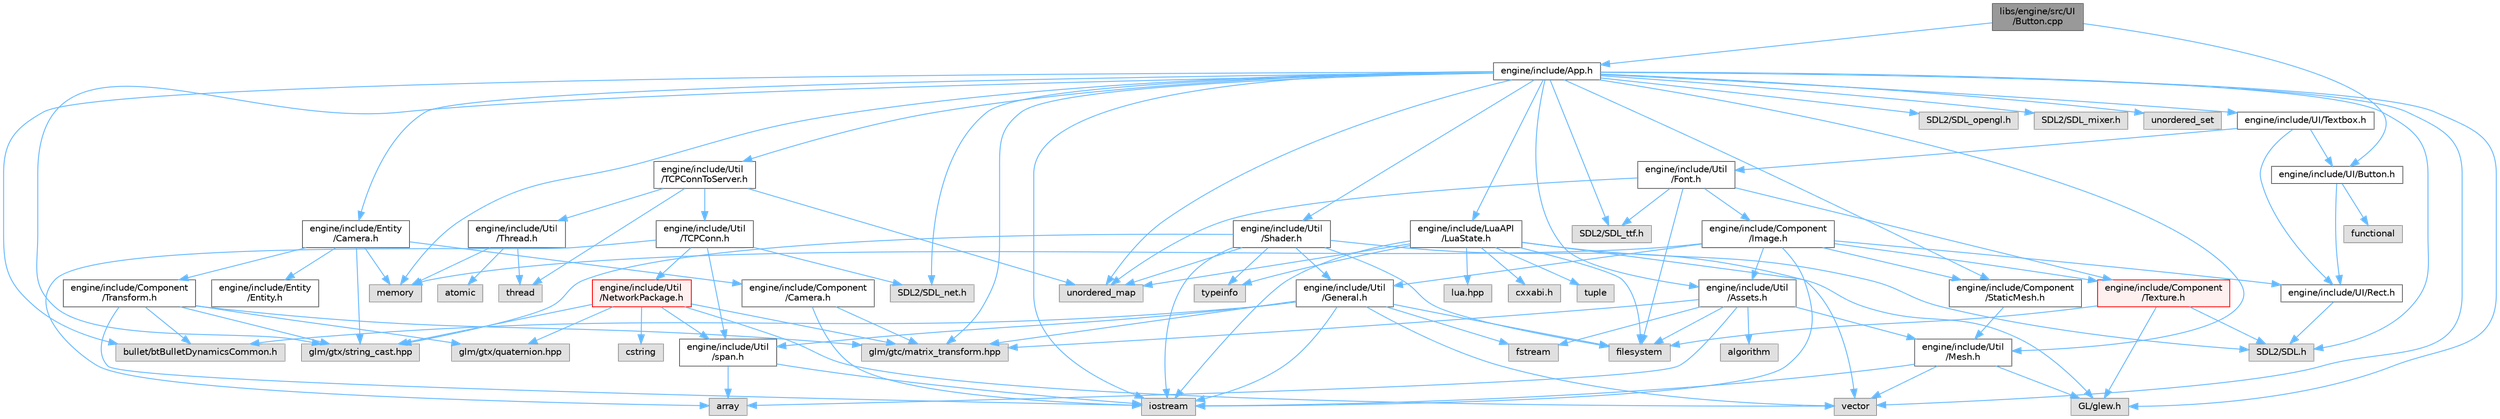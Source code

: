 digraph "libs/engine/src/UI/Button.cpp"
{
 // LATEX_PDF_SIZE
  bgcolor="transparent";
  edge [fontname=Helvetica,fontsize=10,labelfontname=Helvetica,labelfontsize=10];
  node [fontname=Helvetica,fontsize=10,shape=box,height=0.2,width=0.4];
  Node1 [label="libs/engine/src/UI\l/Button.cpp",height=0.2,width=0.4,color="gray40", fillcolor="grey60", style="filled", fontcolor="black",tooltip=" "];
  Node1 -> Node2 [color="steelblue1",style="solid"];
  Node2 [label="engine/include/UI/Button.h",height=0.2,width=0.4,color="grey40", fillcolor="white", style="filled",URL="$_button_8h.html",tooltip=" "];
  Node2 -> Node3 [color="steelblue1",style="solid"];
  Node3 [label="functional",height=0.2,width=0.4,color="grey60", fillcolor="#E0E0E0", style="filled",tooltip=" "];
  Node2 -> Node4 [color="steelblue1",style="solid"];
  Node4 [label="engine/include/UI/Rect.h",height=0.2,width=0.4,color="grey40", fillcolor="white", style="filled",URL="$_rect_8h.html",tooltip=" "];
  Node4 -> Node5 [color="steelblue1",style="solid"];
  Node5 [label="SDL2/SDL.h",height=0.2,width=0.4,color="grey60", fillcolor="#E0E0E0", style="filled",tooltip=" "];
  Node1 -> Node6 [color="steelblue1",style="solid"];
  Node6 [label="engine/include/App.h",height=0.2,width=0.4,color="grey40", fillcolor="white", style="filled",URL="$_app_8h.html",tooltip=" "];
  Node6 -> Node7 [color="steelblue1",style="solid"];
  Node7 [label="iostream",height=0.2,width=0.4,color="grey60", fillcolor="#E0E0E0", style="filled",tooltip=" "];
  Node6 -> Node8 [color="steelblue1",style="solid"];
  Node8 [label="engine/include/Entity\l/Camera.h",height=0.2,width=0.4,color="grey40", fillcolor="white", style="filled",URL="$_entity_2_camera_8h.html",tooltip=" "];
  Node8 -> Node9 [color="steelblue1",style="solid"];
  Node9 [label="memory",height=0.2,width=0.4,color="grey60", fillcolor="#E0E0E0", style="filled",tooltip=" "];
  Node8 -> Node10 [color="steelblue1",style="solid"];
  Node10 [label="engine/include/Entity\l/Entity.h",height=0.2,width=0.4,color="grey40", fillcolor="white", style="filled",URL="$_entity_8h.html",tooltip=" "];
  Node8 -> Node11 [color="steelblue1",style="solid"];
  Node11 [label="engine/include/Component\l/Camera.h",height=0.2,width=0.4,color="grey40", fillcolor="white", style="filled",URL="$_component_2_camera_8h.html",tooltip=" "];
  Node11 -> Node12 [color="steelblue1",style="solid"];
  Node12 [label="glm/gtc/matrix_transform.hpp",height=0.2,width=0.4,color="grey60", fillcolor="#E0E0E0", style="filled",tooltip=" "];
  Node11 -> Node7 [color="steelblue1",style="solid"];
  Node8 -> Node13 [color="steelblue1",style="solid"];
  Node13 [label="engine/include/Component\l/Transform.h",height=0.2,width=0.4,color="grey40", fillcolor="white", style="filled",URL="$_transform_8h.html",tooltip=" "];
  Node13 -> Node12 [color="steelblue1",style="solid"];
  Node13 -> Node14 [color="steelblue1",style="solid"];
  Node14 [label="glm/gtx/string_cast.hpp",height=0.2,width=0.4,color="grey60", fillcolor="#E0E0E0", style="filled",tooltip=" "];
  Node13 -> Node15 [color="steelblue1",style="solid"];
  Node15 [label="glm/gtx/quaternion.hpp",height=0.2,width=0.4,color="grey60", fillcolor="#E0E0E0", style="filled",tooltip=" "];
  Node13 -> Node7 [color="steelblue1",style="solid"];
  Node13 -> Node16 [color="steelblue1",style="solid"];
  Node16 [label="bullet/btBulletDynamicsCommon.h",height=0.2,width=0.4,color="grey60", fillcolor="#E0E0E0", style="filled",tooltip=" "];
  Node8 -> Node14 [color="steelblue1",style="solid"];
  Node6 -> Node17 [color="steelblue1",style="solid"];
  Node17 [label="engine/include/Util\l/Assets.h",height=0.2,width=0.4,color="grey40", fillcolor="white", style="filled",URL="$_assets_8h.html",tooltip=" "];
  Node17 -> Node18 [color="steelblue1",style="solid"];
  Node18 [label="fstream",height=0.2,width=0.4,color="grey60", fillcolor="#E0E0E0", style="filled",tooltip=" "];
  Node17 -> Node19 [color="steelblue1",style="solid"];
  Node19 [label="filesystem",height=0.2,width=0.4,color="grey60", fillcolor="#E0E0E0", style="filled",tooltip=" "];
  Node17 -> Node20 [color="steelblue1",style="solid"];
  Node20 [label="array",height=0.2,width=0.4,color="grey60", fillcolor="#E0E0E0", style="filled",tooltip=" "];
  Node17 -> Node21 [color="steelblue1",style="solid"];
  Node21 [label="algorithm",height=0.2,width=0.4,color="grey60", fillcolor="#E0E0E0", style="filled",tooltip=" "];
  Node17 -> Node22 [color="steelblue1",style="solid"];
  Node22 [label="engine/include/Util\l/Mesh.h",height=0.2,width=0.4,color="grey40", fillcolor="white", style="filled",URL="$_mesh_8h.html",tooltip=" "];
  Node22 -> Node7 [color="steelblue1",style="solid"];
  Node22 -> Node23 [color="steelblue1",style="solid"];
  Node23 [label="vector",height=0.2,width=0.4,color="grey60", fillcolor="#E0E0E0", style="filled",tooltip=" "];
  Node22 -> Node24 [color="steelblue1",style="solid"];
  Node24 [label="GL/glew.h",height=0.2,width=0.4,color="grey60", fillcolor="#E0E0E0", style="filled",tooltip=" "];
  Node17 -> Node12 [color="steelblue1",style="solid"];
  Node6 -> Node25 [color="steelblue1",style="solid"];
  Node25 [label="engine/include/Component\l/StaticMesh.h",height=0.2,width=0.4,color="grey40", fillcolor="white", style="filled",URL="$_static_mesh_8h.html",tooltip=" "];
  Node25 -> Node22 [color="steelblue1",style="solid"];
  Node6 -> Node22 [color="steelblue1",style="solid"];
  Node6 -> Node26 [color="steelblue1",style="solid"];
  Node26 [label="engine/include/Util\l/TCPConnToServer.h",height=0.2,width=0.4,color="grey40", fillcolor="white", style="filled",URL="$_t_c_p_conn_to_server_8h.html",tooltip=" "];
  Node26 -> Node27 [color="steelblue1",style="solid"];
  Node27 [label="engine/include/Util\l/TCPConn.h",height=0.2,width=0.4,color="grey40", fillcolor="white", style="filled",URL="$_t_c_p_conn_8h.html",tooltip=" "];
  Node27 -> Node28 [color="steelblue1",style="solid"];
  Node28 [label="SDL2/SDL_net.h",height=0.2,width=0.4,color="grey60", fillcolor="#E0E0E0", style="filled",tooltip=" "];
  Node27 -> Node29 [color="steelblue1",style="solid"];
  Node29 [label="engine/include/Util\l/span.h",height=0.2,width=0.4,color="grey40", fillcolor="white", style="filled",URL="$span_8h.html",tooltip=" "];
  Node29 -> Node20 [color="steelblue1",style="solid"];
  Node29 -> Node7 [color="steelblue1",style="solid"];
  Node27 -> Node30 [color="steelblue1",style="solid"];
  Node30 [label="engine/include/Util\l/NetworkPackage.h",height=0.2,width=0.4,color="red", fillcolor="#FFF0F0", style="filled",URL="$_network_package_8h.html",tooltip=" "];
  Node30 -> Node31 [color="steelblue1",style="solid"];
  Node31 [label="cstring",height=0.2,width=0.4,color="grey60", fillcolor="#E0E0E0", style="filled",tooltip=" "];
  Node30 -> Node12 [color="steelblue1",style="solid"];
  Node30 -> Node14 [color="steelblue1",style="solid"];
  Node30 -> Node15 [color="steelblue1",style="solid"];
  Node30 -> Node29 [color="steelblue1",style="solid"];
  Node30 -> Node23 [color="steelblue1",style="solid"];
  Node27 -> Node20 [color="steelblue1",style="solid"];
  Node26 -> Node33 [color="steelblue1",style="solid"];
  Node33 [label="engine/include/Util\l/Thread.h",height=0.2,width=0.4,color="grey40", fillcolor="white", style="filled",URL="$_thread_8h.html",tooltip=" "];
  Node33 -> Node9 [color="steelblue1",style="solid"];
  Node33 -> Node34 [color="steelblue1",style="solid"];
  Node34 [label="thread",height=0.2,width=0.4,color="grey60", fillcolor="#E0E0E0", style="filled",tooltip=" "];
  Node33 -> Node35 [color="steelblue1",style="solid"];
  Node35 [label="atomic",height=0.2,width=0.4,color="grey60", fillcolor="#E0E0E0", style="filled",tooltip=" "];
  Node26 -> Node34 [color="steelblue1",style="solid"];
  Node26 -> Node36 [color="steelblue1",style="solid"];
  Node36 [label="unordered_map",height=0.2,width=0.4,color="grey60", fillcolor="#E0E0E0", style="filled",tooltip=" "];
  Node6 -> Node37 [color="steelblue1",style="solid"];
  Node37 [label="engine/include/Util\l/Shader.h",height=0.2,width=0.4,color="grey40", fillcolor="white", style="filled",URL="$_shader_8h.html",tooltip=" "];
  Node37 -> Node38 [color="steelblue1",style="solid"];
  Node38 [label="typeinfo",height=0.2,width=0.4,color="grey60", fillcolor="#E0E0E0", style="filled",tooltip=" "];
  Node37 -> Node24 [color="steelblue1",style="solid"];
  Node37 -> Node14 [color="steelblue1",style="solid"];
  Node37 -> Node7 [color="steelblue1",style="solid"];
  Node37 -> Node19 [color="steelblue1",style="solid"];
  Node37 -> Node36 [color="steelblue1",style="solid"];
  Node37 -> Node39 [color="steelblue1",style="solid"];
  Node39 [label="engine/include/Util\l/General.h",height=0.2,width=0.4,color="grey40", fillcolor="white", style="filled",URL="$_general_8h.html",tooltip=" "];
  Node39 -> Node19 [color="steelblue1",style="solid"];
  Node39 -> Node18 [color="steelblue1",style="solid"];
  Node39 -> Node7 [color="steelblue1",style="solid"];
  Node39 -> Node23 [color="steelblue1",style="solid"];
  Node39 -> Node12 [color="steelblue1",style="solid"];
  Node39 -> Node16 [color="steelblue1",style="solid"];
  Node39 -> Node29 [color="steelblue1",style="solid"];
  Node6 -> Node40 [color="steelblue1",style="solid"];
  Node40 [label="engine/include/LuaAPI\l/LuaState.h",height=0.2,width=0.4,color="grey40", fillcolor="white", style="filled",URL="$_lua_state_8h.html",tooltip=" "];
  Node40 -> Node41 [color="steelblue1",style="solid"];
  Node41 [label="lua.hpp",height=0.2,width=0.4,color="grey60", fillcolor="#E0E0E0", style="filled",tooltip=" "];
  Node40 -> Node19 [color="steelblue1",style="solid"];
  Node40 -> Node7 [color="steelblue1",style="solid"];
  Node40 -> Node23 [color="steelblue1",style="solid"];
  Node40 -> Node38 [color="steelblue1",style="solid"];
  Node40 -> Node42 [color="steelblue1",style="solid"];
  Node42 [label="cxxabi.h",height=0.2,width=0.4,color="grey60", fillcolor="#E0E0E0", style="filled",tooltip=" "];
  Node40 -> Node43 [color="steelblue1",style="solid"];
  Node43 [label="tuple",height=0.2,width=0.4,color="grey60", fillcolor="#E0E0E0", style="filled",tooltip=" "];
  Node40 -> Node36 [color="steelblue1",style="solid"];
  Node40 -> Node5 [color="steelblue1",style="solid"];
  Node6 -> Node44 [color="steelblue1",style="solid"];
  Node44 [label="engine/include/UI/Textbox.h",height=0.2,width=0.4,color="grey40", fillcolor="white", style="filled",URL="$_textbox_8h.html",tooltip=" "];
  Node44 -> Node4 [color="steelblue1",style="solid"];
  Node44 -> Node2 [color="steelblue1",style="solid"];
  Node44 -> Node45 [color="steelblue1",style="solid"];
  Node45 [label="engine/include/Util\l/Font.h",height=0.2,width=0.4,color="grey40", fillcolor="white", style="filled",URL="$_font_8h.html",tooltip=" "];
  Node45 -> Node46 [color="steelblue1",style="solid"];
  Node46 [label="SDL2/SDL_ttf.h",height=0.2,width=0.4,color="grey60", fillcolor="#E0E0E0", style="filled",tooltip=" "];
  Node45 -> Node19 [color="steelblue1",style="solid"];
  Node45 -> Node47 [color="steelblue1",style="solid"];
  Node47 [label="engine/include/Component\l/Texture.h",height=0.2,width=0.4,color="red", fillcolor="#FFF0F0", style="filled",URL="$_texture_8h.html",tooltip=" "];
  Node47 -> Node19 [color="steelblue1",style="solid"];
  Node47 -> Node24 [color="steelblue1",style="solid"];
  Node47 -> Node5 [color="steelblue1",style="solid"];
  Node45 -> Node49 [color="steelblue1",style="solid"];
  Node49 [label="engine/include/Component\l/Image.h",height=0.2,width=0.4,color="grey40", fillcolor="white", style="filled",URL="$_image_8h.html",tooltip=" "];
  Node49 -> Node39 [color="steelblue1",style="solid"];
  Node49 -> Node47 [color="steelblue1",style="solid"];
  Node49 -> Node25 [color="steelblue1",style="solid"];
  Node49 -> Node17 [color="steelblue1",style="solid"];
  Node49 -> Node7 [color="steelblue1",style="solid"];
  Node49 -> Node9 [color="steelblue1",style="solid"];
  Node49 -> Node4 [color="steelblue1",style="solid"];
  Node45 -> Node36 [color="steelblue1",style="solid"];
  Node6 -> Node9 [color="steelblue1",style="solid"];
  Node6 -> Node23 [color="steelblue1",style="solid"];
  Node6 -> Node36 [color="steelblue1",style="solid"];
  Node6 -> Node12 [color="steelblue1",style="solid"];
  Node6 -> Node24 [color="steelblue1",style="solid"];
  Node6 -> Node5 [color="steelblue1",style="solid"];
  Node6 -> Node50 [color="steelblue1",style="solid"];
  Node50 [label="SDL2/SDL_opengl.h",height=0.2,width=0.4,color="grey60", fillcolor="#E0E0E0", style="filled",tooltip=" "];
  Node6 -> Node46 [color="steelblue1",style="solid"];
  Node6 -> Node51 [color="steelblue1",style="solid"];
  Node51 [label="SDL2/SDL_mixer.h",height=0.2,width=0.4,color="grey60", fillcolor="#E0E0E0", style="filled",tooltip=" "];
  Node6 -> Node28 [color="steelblue1",style="solid"];
  Node6 -> Node16 [color="steelblue1",style="solid"];
  Node6 -> Node52 [color="steelblue1",style="solid"];
  Node52 [label="unordered_set",height=0.2,width=0.4,color="grey60", fillcolor="#E0E0E0", style="filled",tooltip=" "];
  Node6 -> Node14 [color="steelblue1",style="solid"];
}
